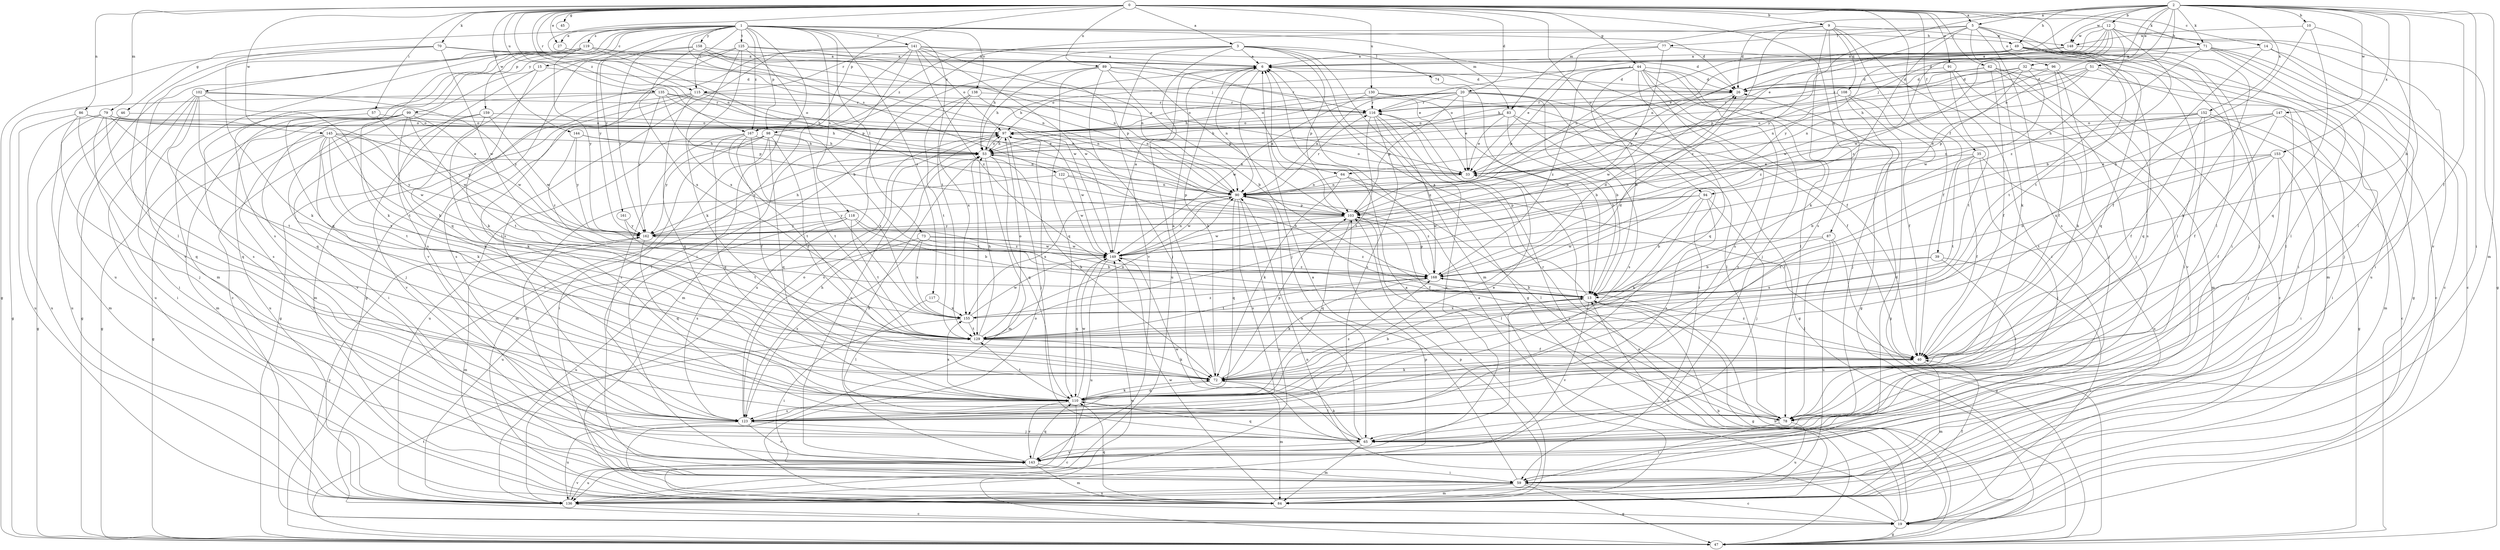 strict digraph  {
0;
1;
2;
3;
5;
6;
9;
10;
12;
13;
14;
15;
19;
20;
26;
27;
32;
33;
35;
39;
40;
44;
45;
46;
47;
49;
51;
53;
57;
59;
62;
64;
65;
70;
71;
72;
73;
74;
77;
78;
79;
83;
84;
86;
87;
89;
90;
91;
94;
96;
97;
98;
99;
102;
103;
108;
110;
115;
116;
117;
118;
119;
122;
123;
125;
129;
130;
135;
136;
138;
141;
143;
144;
145;
147;
148;
149;
152;
153;
155;
158;
159;
161;
162;
167;
168;
0 -> 3  [label=a];
0 -> 5  [label=a];
0 -> 9  [label=b];
0 -> 14  [label=c];
0 -> 20  [label=d];
0 -> 27  [label=e];
0 -> 35  [label=f];
0 -> 39  [label=f];
0 -> 44  [label=g];
0 -> 45  [label=g];
0 -> 57  [label=i];
0 -> 59  [label=i];
0 -> 62  [label=j];
0 -> 64  [label=j];
0 -> 70  [label=k];
0 -> 71  [label=k];
0 -> 79  [label=m];
0 -> 86  [label=n];
0 -> 87  [label=n];
0 -> 89  [label=n];
0 -> 90  [label=n];
0 -> 91  [label=o];
0 -> 94  [label=o];
0 -> 98  [label=p];
0 -> 115  [label=r];
0 -> 130  [label=u];
0 -> 135  [label=u];
0 -> 144  [label=w];
0 -> 145  [label=w];
0 -> 167  [label=z];
1 -> 15  [label=c];
1 -> 26  [label=d];
1 -> 27  [label=e];
1 -> 46  [label=g];
1 -> 49  [label=h];
1 -> 59  [label=i];
1 -> 73  [label=l];
1 -> 83  [label=m];
1 -> 98  [label=p];
1 -> 99  [label=p];
1 -> 102  [label=p];
1 -> 115  [label=r];
1 -> 117  [label=s];
1 -> 118  [label=s];
1 -> 119  [label=s];
1 -> 122  [label=s];
1 -> 125  [label=t];
1 -> 129  [label=t];
1 -> 138  [label=v];
1 -> 141  [label=v];
1 -> 158  [label=y];
1 -> 159  [label=y];
1 -> 161  [label=y];
1 -> 162  [label=y];
1 -> 167  [label=z];
2 -> 5  [label=a];
2 -> 10  [label=b];
2 -> 12  [label=b];
2 -> 13  [label=b];
2 -> 32  [label=e];
2 -> 33  [label=e];
2 -> 40  [label=f];
2 -> 49  [label=h];
2 -> 51  [label=h];
2 -> 59  [label=i];
2 -> 64  [label=j];
2 -> 71  [label=k];
2 -> 83  [label=m];
2 -> 84  [label=m];
2 -> 94  [label=o];
2 -> 147  [label=w];
2 -> 148  [label=w];
2 -> 152  [label=x];
2 -> 153  [label=x];
2 -> 162  [label=y];
3 -> 6  [label=a];
3 -> 40  [label=f];
3 -> 47  [label=g];
3 -> 53  [label=h];
3 -> 74  [label=l];
3 -> 84  [label=m];
3 -> 103  [label=p];
3 -> 115  [label=r];
3 -> 136  [label=u];
3 -> 143  [label=v];
3 -> 167  [label=z];
5 -> 72  [label=k];
5 -> 77  [label=l];
5 -> 78  [label=l];
5 -> 96  [label=o];
5 -> 103  [label=p];
5 -> 123  [label=s];
5 -> 129  [label=t];
5 -> 167  [label=z];
5 -> 168  [label=z];
6 -> 26  [label=d];
6 -> 53  [label=h];
6 -> 65  [label=j];
6 -> 72  [label=k];
6 -> 90  [label=n];
9 -> 26  [label=d];
9 -> 40  [label=f];
9 -> 59  [label=i];
9 -> 72  [label=k];
9 -> 108  [label=q];
9 -> 123  [label=s];
9 -> 148  [label=w];
9 -> 168  [label=z];
10 -> 13  [label=b];
10 -> 78  [label=l];
10 -> 110  [label=q];
10 -> 148  [label=w];
12 -> 13  [label=b];
12 -> 33  [label=e];
12 -> 47  [label=g];
12 -> 90  [label=n];
12 -> 116  [label=r];
12 -> 143  [label=v];
12 -> 148  [label=w];
12 -> 149  [label=w];
12 -> 162  [label=y];
12 -> 168  [label=z];
13 -> 6  [label=a];
13 -> 47  [label=g];
13 -> 53  [label=h];
13 -> 65  [label=j];
13 -> 143  [label=v];
13 -> 155  [label=x];
14 -> 6  [label=a];
14 -> 19  [label=c];
14 -> 40  [label=f];
14 -> 59  [label=i];
15 -> 19  [label=c];
15 -> 26  [label=d];
15 -> 72  [label=k];
15 -> 123  [label=s];
19 -> 6  [label=a];
19 -> 13  [label=b];
19 -> 33  [label=e];
19 -> 47  [label=g];
19 -> 90  [label=n];
19 -> 116  [label=r];
19 -> 162  [label=y];
20 -> 13  [label=b];
20 -> 33  [label=e];
20 -> 47  [label=g];
20 -> 53  [label=h];
20 -> 59  [label=i];
20 -> 90  [label=n];
20 -> 97  [label=o];
20 -> 103  [label=p];
20 -> 116  [label=r];
26 -> 116  [label=r];
26 -> 149  [label=w];
27 -> 33  [label=e];
32 -> 26  [label=d];
32 -> 53  [label=h];
32 -> 65  [label=j];
32 -> 90  [label=n];
32 -> 103  [label=p];
32 -> 149  [label=w];
33 -> 90  [label=n];
33 -> 97  [label=o];
35 -> 13  [label=b];
35 -> 33  [label=e];
35 -> 40  [label=f];
35 -> 65  [label=j];
35 -> 129  [label=t];
35 -> 136  [label=u];
39 -> 19  [label=c];
39 -> 78  [label=l];
39 -> 155  [label=x];
39 -> 168  [label=z];
40 -> 72  [label=k];
40 -> 84  [label=m];
40 -> 168  [label=z];
44 -> 13  [label=b];
44 -> 26  [label=d];
44 -> 47  [label=g];
44 -> 65  [label=j];
44 -> 78  [label=l];
44 -> 97  [label=o];
44 -> 103  [label=p];
44 -> 110  [label=q];
44 -> 123  [label=s];
44 -> 143  [label=v];
44 -> 168  [label=z];
46 -> 47  [label=g];
46 -> 97  [label=o];
46 -> 136  [label=u];
47 -> 13  [label=b];
47 -> 129  [label=t];
47 -> 149  [label=w];
49 -> 6  [label=a];
49 -> 47  [label=g];
49 -> 65  [label=j];
49 -> 78  [label=l];
49 -> 84  [label=m];
49 -> 90  [label=n];
49 -> 103  [label=p];
49 -> 110  [label=q];
51 -> 19  [label=c];
51 -> 26  [label=d];
51 -> 53  [label=h];
51 -> 78  [label=l];
51 -> 90  [label=n];
51 -> 116  [label=r];
53 -> 33  [label=e];
53 -> 72  [label=k];
53 -> 84  [label=m];
53 -> 97  [label=o];
53 -> 110  [label=q];
53 -> 129  [label=t];
53 -> 162  [label=y];
57 -> 84  [label=m];
57 -> 97  [label=o];
57 -> 149  [label=w];
59 -> 6  [label=a];
59 -> 19  [label=c];
59 -> 47  [label=g];
59 -> 84  [label=m];
59 -> 136  [label=u];
62 -> 19  [label=c];
62 -> 26  [label=d];
62 -> 40  [label=f];
62 -> 53  [label=h];
62 -> 65  [label=j];
62 -> 84  [label=m];
64 -> 40  [label=f];
64 -> 72  [label=k];
64 -> 78  [label=l];
64 -> 90  [label=n];
65 -> 72  [label=k];
65 -> 84  [label=m];
65 -> 90  [label=n];
65 -> 110  [label=q];
65 -> 143  [label=v];
65 -> 149  [label=w];
70 -> 6  [label=a];
70 -> 33  [label=e];
70 -> 47  [label=g];
70 -> 72  [label=k];
70 -> 78  [label=l];
70 -> 149  [label=w];
71 -> 6  [label=a];
71 -> 19  [label=c];
71 -> 26  [label=d];
71 -> 59  [label=i];
71 -> 78  [label=l];
71 -> 129  [label=t];
71 -> 136  [label=u];
72 -> 6  [label=a];
72 -> 13  [label=b];
72 -> 84  [label=m];
72 -> 103  [label=p];
72 -> 110  [label=q];
73 -> 13  [label=b];
73 -> 123  [label=s];
73 -> 136  [label=u];
73 -> 149  [label=w];
73 -> 155  [label=x];
73 -> 168  [label=z];
74 -> 13  [label=b];
77 -> 6  [label=a];
77 -> 33  [label=e];
77 -> 123  [label=s];
77 -> 162  [label=y];
78 -> 59  [label=i];
78 -> 116  [label=r];
78 -> 136  [label=u];
79 -> 33  [label=e];
79 -> 59  [label=i];
79 -> 84  [label=m];
79 -> 97  [label=o];
79 -> 110  [label=q];
79 -> 129  [label=t];
79 -> 136  [label=u];
79 -> 162  [label=y];
83 -> 13  [label=b];
83 -> 33  [label=e];
83 -> 53  [label=h];
83 -> 78  [label=l];
83 -> 97  [label=o];
83 -> 123  [label=s];
84 -> 6  [label=a];
84 -> 13  [label=b];
84 -> 40  [label=f];
84 -> 97  [label=o];
84 -> 103  [label=p];
84 -> 110  [label=q];
84 -> 149  [label=w];
86 -> 53  [label=h];
86 -> 65  [label=j];
86 -> 97  [label=o];
86 -> 110  [label=q];
86 -> 136  [label=u];
87 -> 13  [label=b];
87 -> 47  [label=g];
87 -> 78  [label=l];
87 -> 136  [label=u];
87 -> 149  [label=w];
89 -> 13  [label=b];
89 -> 26  [label=d];
89 -> 53  [label=h];
89 -> 65  [label=j];
89 -> 103  [label=p];
89 -> 110  [label=q];
89 -> 116  [label=r];
89 -> 136  [label=u];
90 -> 103  [label=p];
90 -> 110  [label=q];
90 -> 116  [label=r];
90 -> 123  [label=s];
90 -> 136  [label=u];
90 -> 149  [label=w];
90 -> 155  [label=x];
90 -> 162  [label=y];
90 -> 168  [label=z];
91 -> 26  [label=d];
91 -> 65  [label=j];
91 -> 129  [label=t];
91 -> 143  [label=v];
94 -> 13  [label=b];
94 -> 65  [label=j];
94 -> 72  [label=k];
94 -> 103  [label=p];
94 -> 123  [label=s];
94 -> 149  [label=w];
96 -> 26  [label=d];
96 -> 40  [label=f];
96 -> 72  [label=k];
96 -> 110  [label=q];
96 -> 168  [label=z];
97 -> 53  [label=h];
97 -> 65  [label=j];
97 -> 123  [label=s];
97 -> 149  [label=w];
98 -> 40  [label=f];
98 -> 53  [label=h];
98 -> 59  [label=i];
98 -> 84  [label=m];
98 -> 110  [label=q];
98 -> 129  [label=t];
98 -> 136  [label=u];
98 -> 162  [label=y];
99 -> 47  [label=g];
99 -> 65  [label=j];
99 -> 72  [label=k];
99 -> 97  [label=o];
99 -> 129  [label=t];
99 -> 136  [label=u];
99 -> 143  [label=v];
99 -> 149  [label=w];
102 -> 47  [label=g];
102 -> 59  [label=i];
102 -> 110  [label=q];
102 -> 116  [label=r];
102 -> 123  [label=s];
102 -> 129  [label=t];
102 -> 136  [label=u];
102 -> 162  [label=y];
103 -> 6  [label=a];
103 -> 40  [label=f];
103 -> 78  [label=l];
103 -> 110  [label=q];
103 -> 149  [label=w];
103 -> 162  [label=y];
108 -> 40  [label=f];
108 -> 47  [label=g];
108 -> 65  [label=j];
108 -> 97  [label=o];
108 -> 116  [label=r];
110 -> 19  [label=c];
110 -> 33  [label=e];
110 -> 72  [label=k];
110 -> 78  [label=l];
110 -> 123  [label=s];
110 -> 129  [label=t];
110 -> 143  [label=v];
110 -> 149  [label=w];
110 -> 155  [label=x];
110 -> 168  [label=z];
115 -> 47  [label=g];
115 -> 84  [label=m];
115 -> 90  [label=n];
115 -> 97  [label=o];
115 -> 110  [label=q];
115 -> 116  [label=r];
115 -> 123  [label=s];
116 -> 97  [label=o];
116 -> 123  [label=s];
116 -> 129  [label=t];
116 -> 143  [label=v];
116 -> 168  [label=z];
117 -> 78  [label=l];
117 -> 155  [label=x];
118 -> 13  [label=b];
118 -> 123  [label=s];
118 -> 129  [label=t];
118 -> 136  [label=u];
118 -> 162  [label=y];
118 -> 168  [label=z];
119 -> 6  [label=a];
119 -> 72  [label=k];
119 -> 84  [label=m];
119 -> 90  [label=n];
119 -> 103  [label=p];
119 -> 110  [label=q];
119 -> 123  [label=s];
119 -> 136  [label=u];
119 -> 143  [label=v];
119 -> 162  [label=y];
122 -> 65  [label=j];
122 -> 90  [label=n];
122 -> 103  [label=p];
122 -> 149  [label=w];
123 -> 53  [label=h];
123 -> 65  [label=j];
123 -> 97  [label=o];
123 -> 136  [label=u];
123 -> 143  [label=v];
125 -> 6  [label=a];
125 -> 13  [label=b];
125 -> 72  [label=k];
125 -> 78  [label=l];
125 -> 90  [label=n];
125 -> 143  [label=v];
125 -> 155  [label=x];
129 -> 40  [label=f];
129 -> 53  [label=h];
129 -> 72  [label=k];
129 -> 90  [label=n];
129 -> 97  [label=o];
130 -> 13  [label=b];
130 -> 40  [label=f];
130 -> 97  [label=o];
130 -> 116  [label=r];
130 -> 149  [label=w];
135 -> 47  [label=g];
135 -> 53  [label=h];
135 -> 90  [label=n];
135 -> 103  [label=p];
135 -> 116  [label=r];
135 -> 123  [label=s];
135 -> 162  [label=y];
136 -> 19  [label=c];
136 -> 103  [label=p];
136 -> 143  [label=v];
138 -> 84  [label=m];
138 -> 90  [label=n];
138 -> 116  [label=r];
138 -> 129  [label=t];
138 -> 155  [label=x];
141 -> 6  [label=a];
141 -> 19  [label=c];
141 -> 26  [label=d];
141 -> 47  [label=g];
141 -> 59  [label=i];
141 -> 97  [label=o];
141 -> 103  [label=p];
141 -> 123  [label=s];
141 -> 149  [label=w];
141 -> 168  [label=z];
143 -> 26  [label=d];
143 -> 53  [label=h];
143 -> 59  [label=i];
143 -> 84  [label=m];
143 -> 97  [label=o];
143 -> 110  [label=q];
143 -> 136  [label=u];
144 -> 53  [label=h];
144 -> 90  [label=n];
144 -> 162  [label=y];
144 -> 168  [label=z];
145 -> 13  [label=b];
145 -> 33  [label=e];
145 -> 47  [label=g];
145 -> 53  [label=h];
145 -> 59  [label=i];
145 -> 72  [label=k];
145 -> 129  [label=t];
145 -> 149  [label=w];
145 -> 155  [label=x];
145 -> 162  [label=y];
147 -> 40  [label=f];
147 -> 59  [label=i];
147 -> 84  [label=m];
147 -> 90  [label=n];
147 -> 97  [label=o];
147 -> 155  [label=x];
148 -> 6  [label=a];
148 -> 72  [label=k];
148 -> 149  [label=w];
149 -> 6  [label=a];
149 -> 90  [label=n];
149 -> 110  [label=q];
149 -> 136  [label=u];
149 -> 168  [label=z];
152 -> 19  [label=c];
152 -> 33  [label=e];
152 -> 40  [label=f];
152 -> 47  [label=g];
152 -> 53  [label=h];
152 -> 78  [label=l];
152 -> 97  [label=o];
153 -> 13  [label=b];
153 -> 33  [label=e];
153 -> 40  [label=f];
153 -> 59  [label=i];
153 -> 65  [label=j];
153 -> 129  [label=t];
155 -> 26  [label=d];
155 -> 59  [label=i];
155 -> 129  [label=t];
155 -> 149  [label=w];
155 -> 168  [label=z];
158 -> 6  [label=a];
158 -> 90  [label=n];
158 -> 110  [label=q];
158 -> 149  [label=w];
158 -> 155  [label=x];
158 -> 162  [label=y];
159 -> 59  [label=i];
159 -> 72  [label=k];
159 -> 97  [label=o];
159 -> 143  [label=v];
159 -> 149  [label=w];
161 -> 129  [label=t];
161 -> 162  [label=y];
162 -> 53  [label=h];
162 -> 84  [label=m];
162 -> 110  [label=q];
162 -> 149  [label=w];
167 -> 40  [label=f];
167 -> 53  [label=h];
167 -> 110  [label=q];
167 -> 123  [label=s];
167 -> 129  [label=t];
167 -> 155  [label=x];
168 -> 13  [label=b];
168 -> 26  [label=d];
168 -> 72  [label=k];
168 -> 103  [label=p];
168 -> 129  [label=t];
}
